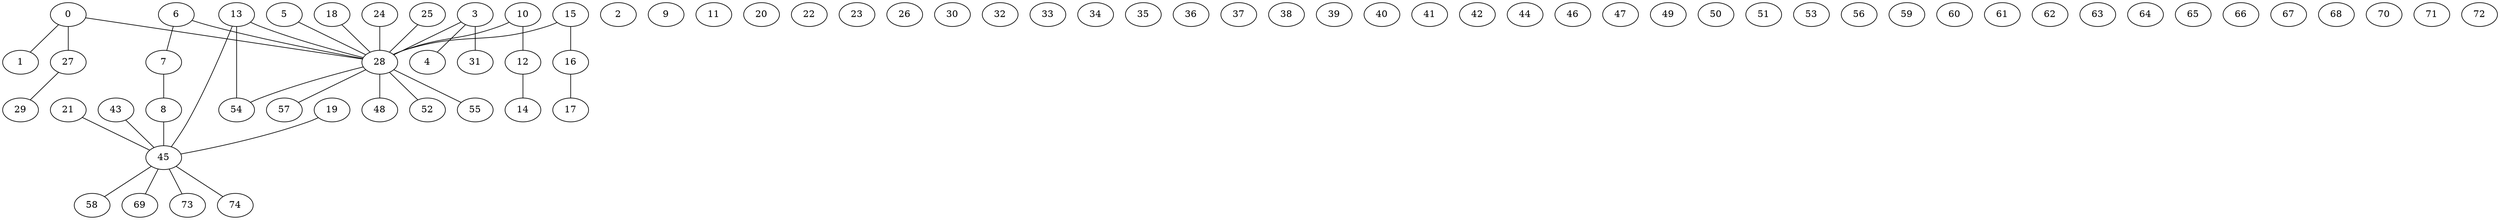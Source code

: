 graph {
	0 -- 1
	0 -- 27
	0 -- 28
	2
	3 -- 4
	3 -- 28
	3 -- 31
	5 -- 28
	6 -- 7
	6 -- 28
	7 -- 8
	8 -- 45
	9
	10 -- 12
	10 -- 28
	11
	12 -- 14
	13 -- 28
	13 -- 45
	13 -- 54
	15 -- 16
	15 -- 28
	16 -- 17
	18 -- 28
	19 -- 45
	20
	21 -- 45
	22
	23
	24 -- 28
	25 -- 28
	26
	27 -- 29
	28 -- 48
	28 -- 52
	28 -- 54
	28 -- 55
	28 -- 57
	30
	32
	33
	34
	35
	36
	37
	38
	39
	40
	41
	42
	43 -- 45
	44
	45 -- 58
	45 -- 69
	45 -- 73
	45 -- 74
	46
	47
	49
	50
	51
	53
	56
	59
	60
	61
	62
	63
	64
	65
	66
	67
	68
	70
	71
	72
}
